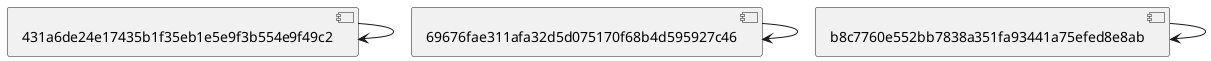 @startuml
[431a6de24e17435b1f35eb1e5e9f3b554e9f49c2] -> [431a6de24e17435b1f35eb1e5e9f3b554e9f49c2]
[69676fae311afa32d5d075170f68b4d595927c46] -> [69676fae311afa32d5d075170f68b4d595927c46]
[b8c7760e552bb7838a351fa93441a75efed8e8ab] -> [b8c7760e552bb7838a351fa93441a75efed8e8ab]
@enduml

